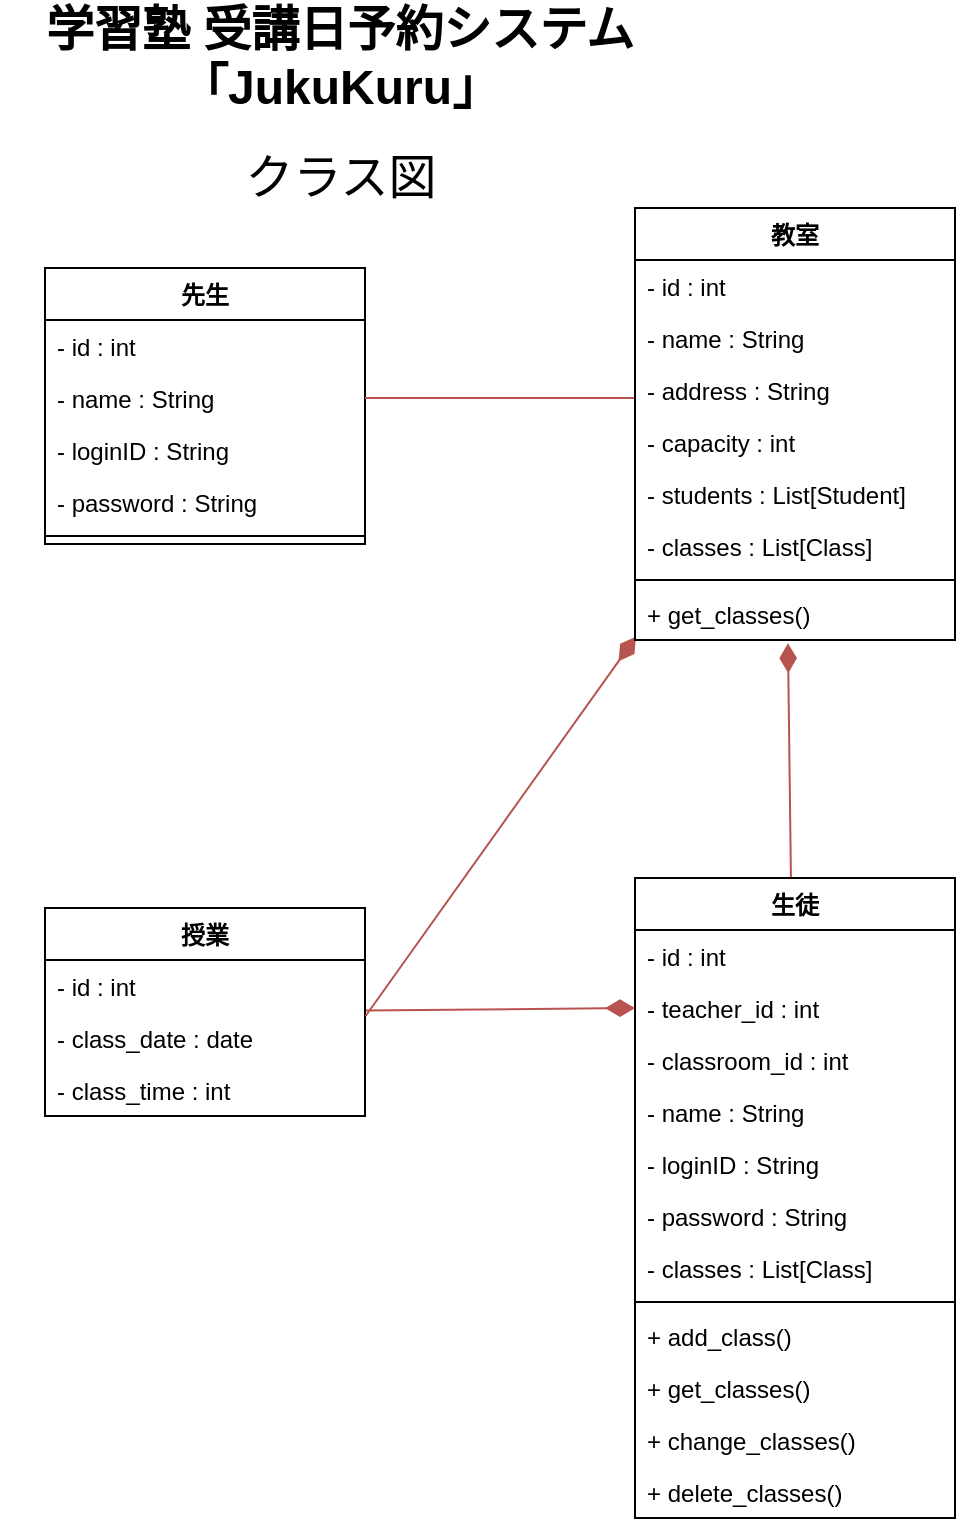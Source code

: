 <mxfile>
    <diagram id="Kl8pteT4ZVmpaAaKWyJX" name="Page-1">
        <mxGraphModel dx="1544" dy="988" grid="1" gridSize="10" guides="1" tooltips="1" connect="1" arrows="1" fold="1" page="1" pageScale="1" pageWidth="850" pageHeight="1100" math="0" shadow="0">
            <root>
                <mxCell id="0"/>
                <mxCell id="1" parent="0"/>
                <mxCell id="2" value="先生" style="swimlane;fontStyle=1;align=center;verticalAlign=top;childLayout=stackLayout;horizontal=1;startSize=26;horizontalStack=0;resizeParent=1;resizeParentMax=0;resizeLast=0;collapsible=1;marginBottom=0;" parent="1" vertex="1">
                    <mxGeometry x="42.5" y="150" width="160" height="138" as="geometry"/>
                </mxCell>
                <mxCell id="3" value="- id : int" style="text;strokeColor=none;fillColor=none;align=left;verticalAlign=top;spacingLeft=4;spacingRight=4;overflow=hidden;rotatable=0;points=[[0,0.5],[1,0.5]];portConstraint=eastwest;" parent="2" vertex="1">
                    <mxGeometry y="26" width="160" height="26" as="geometry"/>
                </mxCell>
                <mxCell id="4" value="- name : String" style="text;strokeColor=none;fillColor=none;align=left;verticalAlign=top;spacingLeft=4;spacingRight=4;overflow=hidden;rotatable=0;points=[[0,0.5],[1,0.5]];portConstraint=eastwest;" parent="2" vertex="1">
                    <mxGeometry y="52" width="160" height="26" as="geometry"/>
                </mxCell>
                <mxCell id="5" value="- loginID : String" style="text;strokeColor=none;fillColor=none;align=left;verticalAlign=top;spacingLeft=4;spacingRight=4;overflow=hidden;rotatable=0;points=[[0,0.5],[1,0.5]];portConstraint=eastwest;" parent="2" vertex="1">
                    <mxGeometry y="78" width="160" height="26" as="geometry"/>
                </mxCell>
                <mxCell id="6" value="- password : String" style="text;strokeColor=none;fillColor=none;align=left;verticalAlign=top;spacingLeft=4;spacingRight=4;overflow=hidden;rotatable=0;points=[[0,0.5],[1,0.5]];portConstraint=eastwest;" parent="2" vertex="1">
                    <mxGeometry y="104" width="160" height="26" as="geometry"/>
                </mxCell>
                <mxCell id="9" value="" style="line;strokeWidth=1;fillColor=none;align=left;verticalAlign=middle;spacingTop=-1;spacingLeft=3;spacingRight=3;rotatable=0;labelPosition=right;points=[];portConstraint=eastwest;strokeColor=inherit;" parent="2" vertex="1">
                    <mxGeometry y="130" width="160" height="8" as="geometry"/>
                </mxCell>
                <mxCell id="13" value="&lt;b&gt;&lt;font style=&quot;font-size: 24px;&quot;&gt;学習塾 受講日予約システム&lt;br&gt;「JukuKuru」&lt;/font&gt;&lt;/b&gt;" style="text;html=1;strokeColor=none;fillColor=none;align=center;verticalAlign=middle;whiteSpace=wrap;rounded=0;" parent="1" vertex="1">
                    <mxGeometry x="20" y="30" width="340" height="30" as="geometry"/>
                </mxCell>
                <mxCell id="14" value="クラス図" style="text;html=1;strokeColor=none;fillColor=none;align=center;verticalAlign=middle;whiteSpace=wrap;rounded=0;fontSize=24;" parent="1" vertex="1">
                    <mxGeometry x="42.5" y="90" width="295" height="30" as="geometry"/>
                </mxCell>
                <mxCell id="28" style="edgeStyle=none;html=1;endArrow=none;endFill=0;fillColor=#f8cecc;strokeColor=#b85450;entryX=0;entryY=0.5;entryDx=0;entryDy=0;" parent="1" source="4" edge="1">
                    <mxGeometry relative="1" as="geometry">
                        <mxPoint x="337.5" y="215" as="targetPoint"/>
                    </mxGeometry>
                </mxCell>
                <mxCell id="50" style="edgeStyle=none;html=1;endArrow=diamondThin;endFill=1;fillColor=#f8cecc;strokeColor=#b85450;endSize=12;startSize=12;entryX=0.478;entryY=1.062;entryDx=0;entryDy=0;entryPerimeter=0;" parent="1" source="39" target="103" edge="1">
                    <mxGeometry relative="1" as="geometry">
                        <mxPoint x="410" y="340" as="targetPoint"/>
                    </mxGeometry>
                </mxCell>
                <mxCell id="39" value="生徒" style="swimlane;fontStyle=1;align=center;verticalAlign=top;childLayout=stackLayout;horizontal=1;startSize=26;horizontalStack=0;resizeParent=1;resizeParentMax=0;resizeLast=0;collapsible=1;marginBottom=0;" parent="1" vertex="1">
                    <mxGeometry x="337.5" y="455" width="160" height="320" as="geometry"/>
                </mxCell>
                <mxCell id="40" value="- id : int" style="text;strokeColor=none;fillColor=none;align=left;verticalAlign=top;spacingLeft=4;spacingRight=4;overflow=hidden;rotatable=0;points=[[0,0.5],[1,0.5]];portConstraint=eastwest;" parent="39" vertex="1">
                    <mxGeometry y="26" width="160" height="26" as="geometry"/>
                </mxCell>
                <mxCell id="41" value="- teacher_id : int" style="text;strokeColor=none;fillColor=none;align=left;verticalAlign=top;spacingLeft=4;spacingRight=4;overflow=hidden;rotatable=0;points=[[0,0.5],[1,0.5]];portConstraint=eastwest;" parent="39" vertex="1">
                    <mxGeometry y="52" width="160" height="26" as="geometry"/>
                </mxCell>
                <mxCell id="42" value="- classroom_id : int" style="text;strokeColor=none;fillColor=none;align=left;verticalAlign=top;spacingLeft=4;spacingRight=4;overflow=hidden;rotatable=0;points=[[0,0.5],[1,0.5]];portConstraint=eastwest;" parent="39" vertex="1">
                    <mxGeometry y="78" width="160" height="26" as="geometry"/>
                </mxCell>
                <mxCell id="43" value="- name : String" style="text;strokeColor=none;fillColor=none;align=left;verticalAlign=top;spacingLeft=4;spacingRight=4;overflow=hidden;rotatable=0;points=[[0,0.5],[1,0.5]];portConstraint=eastwest;" parent="39" vertex="1">
                    <mxGeometry y="104" width="160" height="26" as="geometry"/>
                </mxCell>
                <mxCell id="44" value="- loginID : String" style="text;strokeColor=none;fillColor=none;align=left;verticalAlign=top;spacingLeft=4;spacingRight=4;overflow=hidden;rotatable=0;points=[[0,0.5],[1,0.5]];portConstraint=eastwest;" parent="39" vertex="1">
                    <mxGeometry y="130" width="160" height="26" as="geometry"/>
                </mxCell>
                <mxCell id="45" value="- password : String" style="text;strokeColor=none;fillColor=none;align=left;verticalAlign=top;spacingLeft=4;spacingRight=4;overflow=hidden;rotatable=0;points=[[0,0.5],[1,0.5]];portConstraint=eastwest;" parent="39" vertex="1">
                    <mxGeometry y="156" width="160" height="26" as="geometry"/>
                </mxCell>
                <mxCell id="49" value="- classes : List[Class]" style="text;strokeColor=none;fillColor=none;align=left;verticalAlign=top;spacingLeft=4;spacingRight=4;overflow=hidden;rotatable=0;points=[[0,0.5],[1,0.5]];portConstraint=eastwest;" parent="39" vertex="1">
                    <mxGeometry y="182" width="160" height="26" as="geometry"/>
                </mxCell>
                <mxCell id="46" value="" style="line;strokeWidth=1;fillColor=none;align=left;verticalAlign=middle;spacingTop=-1;spacingLeft=3;spacingRight=3;rotatable=0;labelPosition=right;points=[];portConstraint=eastwest;strokeColor=inherit;" parent="39" vertex="1">
                    <mxGeometry y="208" width="160" height="8" as="geometry"/>
                </mxCell>
                <mxCell id="47" value="+ add_class()" style="text;strokeColor=none;fillColor=none;align=left;verticalAlign=top;spacingLeft=4;spacingRight=4;overflow=hidden;rotatable=0;points=[[0,0.5],[1,0.5]];portConstraint=eastwest;" parent="39" vertex="1">
                    <mxGeometry y="216" width="160" height="26" as="geometry"/>
                </mxCell>
                <mxCell id="48" value="+ get_classes()" style="text;strokeColor=none;fillColor=none;align=left;verticalAlign=top;spacingLeft=4;spacingRight=4;overflow=hidden;rotatable=0;points=[[0,0.5],[1,0.5]];portConstraint=eastwest;" parent="39" vertex="1">
                    <mxGeometry y="242" width="160" height="26" as="geometry"/>
                </mxCell>
                <mxCell id="65" value="+ change_classes()" style="text;strokeColor=none;fillColor=none;align=left;verticalAlign=top;spacingLeft=4;spacingRight=4;overflow=hidden;rotatable=0;points=[[0,0.5],[1,0.5]];portConstraint=eastwest;" parent="39" vertex="1">
                    <mxGeometry y="268" width="160" height="26" as="geometry"/>
                </mxCell>
                <mxCell id="64" value="+ delete_classes()" style="text;strokeColor=none;fillColor=none;align=left;verticalAlign=top;spacingLeft=4;spacingRight=4;overflow=hidden;rotatable=0;points=[[0,0.5],[1,0.5]];portConstraint=eastwest;" parent="39" vertex="1">
                    <mxGeometry y="294" width="160" height="26" as="geometry"/>
                </mxCell>
                <mxCell id="62" style="edgeStyle=none;html=1;endArrow=diamondThin;endFill=1;startSize=12;endSize=12;fillColor=#f8cecc;strokeColor=#b85450;entryX=0;entryY=0.5;entryDx=0;entryDy=0;" parent="1" source="51" target="41" edge="1">
                    <mxGeometry relative="1" as="geometry">
                        <mxPoint x="330" y="594" as="targetPoint"/>
                    </mxGeometry>
                </mxCell>
                <mxCell id="51" value="授業" style="swimlane;fontStyle=1;align=center;verticalAlign=top;childLayout=stackLayout;horizontal=1;startSize=26;horizontalStack=0;resizeParent=1;resizeParentMax=0;resizeLast=0;collapsible=1;marginBottom=0;" parent="1" vertex="1">
                    <mxGeometry x="42.5" y="470" width="160" height="104" as="geometry"/>
                </mxCell>
                <mxCell id="52" value="- id : int" style="text;strokeColor=none;fillColor=none;align=left;verticalAlign=top;spacingLeft=4;spacingRight=4;overflow=hidden;rotatable=0;points=[[0,0.5],[1,0.5]];portConstraint=eastwest;" parent="51" vertex="1">
                    <mxGeometry y="26" width="160" height="26" as="geometry"/>
                </mxCell>
                <mxCell id="53" value="- class_date : date" style="text;strokeColor=none;fillColor=none;align=left;verticalAlign=top;spacingLeft=4;spacingRight=4;overflow=hidden;rotatable=0;points=[[0,0.5],[1,0.5]];portConstraint=eastwest;" parent="51" vertex="1">
                    <mxGeometry y="52" width="160" height="26" as="geometry"/>
                </mxCell>
                <mxCell id="54" value="- class_time : int" style="text;strokeColor=none;fillColor=none;align=left;verticalAlign=top;spacingLeft=4;spacingRight=4;overflow=hidden;rotatable=0;points=[[0,0.5],[1,0.5]];portConstraint=eastwest;" parent="51" vertex="1">
                    <mxGeometry y="78" width="160" height="26" as="geometry"/>
                </mxCell>
                <mxCell id="63" style="edgeStyle=none;html=1;entryX=0.003;entryY=0.938;entryDx=0;entryDy=0;endArrow=diamondThin;endFill=1;startSize=12;endSize=12;exitX=1.002;exitY=0.077;exitDx=0;exitDy=0;fillColor=#f8cecc;strokeColor=#b85450;exitPerimeter=0;entryPerimeter=0;" parent="1" source="53" target="103" edge="1">
                    <mxGeometry relative="1" as="geometry">
                        <mxPoint x="202.82" y="595.2" as="sourcePoint"/>
                        <mxPoint x="337.5" y="348" as="targetPoint"/>
                    </mxGeometry>
                </mxCell>
                <mxCell id="94" value="教室" style="swimlane;fontStyle=1;align=center;verticalAlign=top;childLayout=stackLayout;horizontal=1;startSize=26;horizontalStack=0;resizeParent=1;resizeParentMax=0;resizeLast=0;collapsible=1;marginBottom=0;" parent="1" vertex="1">
                    <mxGeometry x="337.5" y="120" width="160" height="216" as="geometry"/>
                </mxCell>
                <mxCell id="95" value="- id : int" style="text;strokeColor=none;fillColor=none;align=left;verticalAlign=top;spacingLeft=4;spacingRight=4;overflow=hidden;rotatable=0;points=[[0,0.5],[1,0.5]];portConstraint=eastwest;" parent="94" vertex="1">
                    <mxGeometry y="26" width="160" height="26" as="geometry"/>
                </mxCell>
                <mxCell id="96" value="- name : String" style="text;strokeColor=none;fillColor=none;align=left;verticalAlign=top;spacingLeft=4;spacingRight=4;overflow=hidden;rotatable=0;points=[[0,0.5],[1,0.5]];portConstraint=eastwest;" parent="94" vertex="1">
                    <mxGeometry y="52" width="160" height="26" as="geometry"/>
                </mxCell>
                <mxCell id="97" value="- address : String" style="text;strokeColor=none;fillColor=none;align=left;verticalAlign=top;spacingLeft=4;spacingRight=4;overflow=hidden;rotatable=0;points=[[0,0.5],[1,0.5]];portConstraint=eastwest;" parent="94" vertex="1">
                    <mxGeometry y="78" width="160" height="26" as="geometry"/>
                </mxCell>
                <mxCell id="98" value="- capacity : int" style="text;strokeColor=none;fillColor=none;align=left;verticalAlign=top;spacingLeft=4;spacingRight=4;overflow=hidden;rotatable=0;points=[[0,0.5],[1,0.5]];portConstraint=eastwest;" parent="94" vertex="1">
                    <mxGeometry y="104" width="160" height="26" as="geometry"/>
                </mxCell>
                <mxCell id="99" value="- students : List[Student]" style="text;strokeColor=none;fillColor=none;align=left;verticalAlign=top;spacingLeft=4;spacingRight=4;overflow=hidden;rotatable=0;points=[[0,0.5],[1,0.5]];portConstraint=eastwest;" parent="94" vertex="1">
                    <mxGeometry y="130" width="160" height="26" as="geometry"/>
                </mxCell>
                <mxCell id="100" value="- classes : List[Class]" style="text;strokeColor=none;fillColor=none;align=left;verticalAlign=top;spacingLeft=4;spacingRight=4;overflow=hidden;rotatable=0;points=[[0,0.5],[1,0.5]];portConstraint=eastwest;" parent="94" vertex="1">
                    <mxGeometry y="156" width="160" height="26" as="geometry"/>
                </mxCell>
                <mxCell id="102" value="" style="line;strokeWidth=1;fillColor=none;align=left;verticalAlign=middle;spacingTop=-1;spacingLeft=3;spacingRight=3;rotatable=0;labelPosition=right;points=[];portConstraint=eastwest;strokeColor=inherit;" parent="94" vertex="1">
                    <mxGeometry y="182" width="160" height="8" as="geometry"/>
                </mxCell>
                <mxCell id="103" value="+ get_classes()" style="text;strokeColor=none;fillColor=none;align=left;verticalAlign=top;spacingLeft=4;spacingRight=4;overflow=hidden;rotatable=0;points=[[0,0.5],[1,0.5]];portConstraint=eastwest;" parent="94" vertex="1">
                    <mxGeometry y="190" width="160" height="26" as="geometry"/>
                </mxCell>
            </root>
        </mxGraphModel>
    </diagram>
</mxfile>